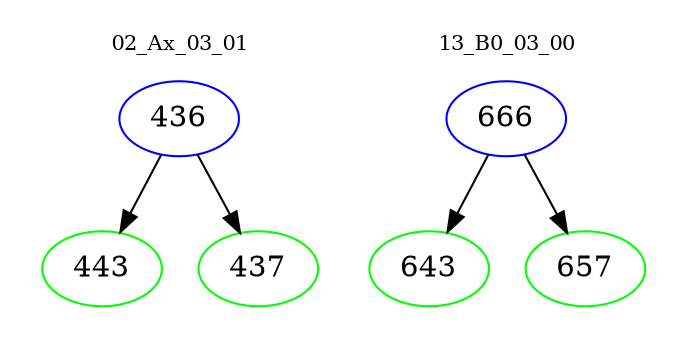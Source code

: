 digraph{
subgraph cluster_0 {
color = white
label = "02_Ax_03_01";
fontsize=10;
T0_436 [label="436", color="blue"]
T0_436 -> T0_443 [color="black"]
T0_443 [label="443", color="green"]
T0_436 -> T0_437 [color="black"]
T0_437 [label="437", color="green"]
}
subgraph cluster_1 {
color = white
label = "13_B0_03_00";
fontsize=10;
T1_666 [label="666", color="blue"]
T1_666 -> T1_643 [color="black"]
T1_643 [label="643", color="green"]
T1_666 -> T1_657 [color="black"]
T1_657 [label="657", color="green"]
}
}
